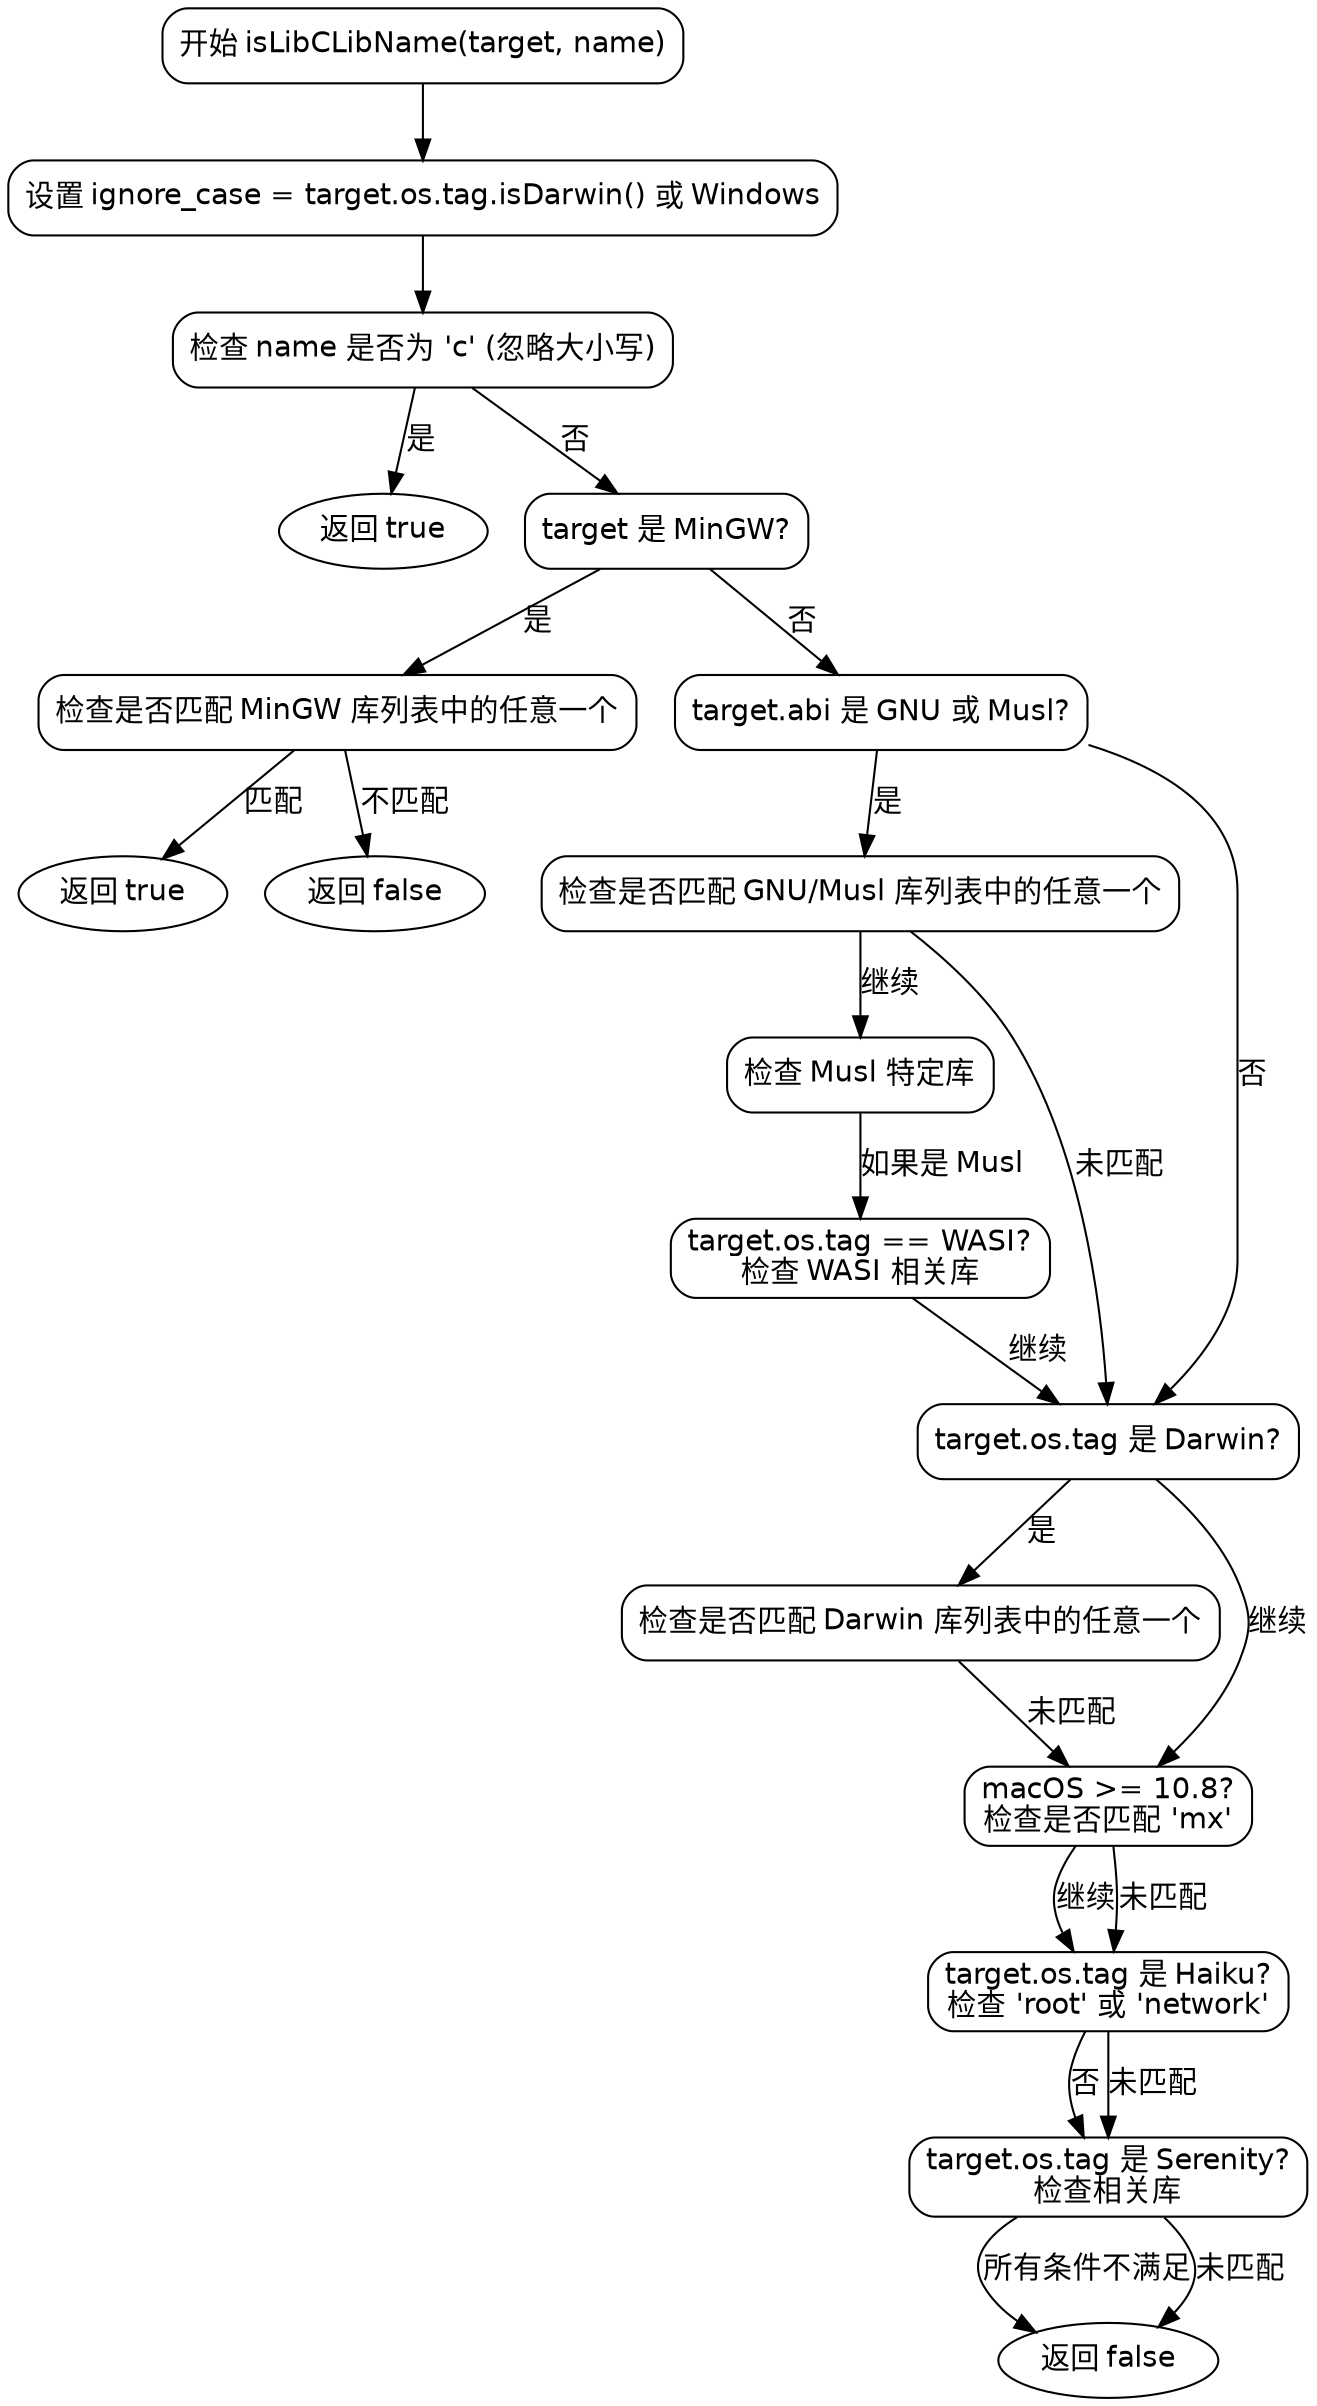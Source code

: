 
digraph flowchart {
    node [shape=rectangle, style=rounded, fontname=Helvetica];
    edge [fontname=Helvetica];

    start [label="开始 isLibCLibName(target, name)"];
    ignore_case [label="设置 ignore_case = target.os.tag.isDarwin() 或 Windows"];
    check_c [label="检查 name 是否为 'c' (忽略大小写)"];
    return_true_c [label="返回 true", shape=ellipse];
    check_mingw [label="target 是 MinGW?"];
    check_mingw_libs [label="检查是否匹配 MinGW 库列表中的任意一个"];
    return_true_mingw [label="返回 true", shape=ellipse];
    return_false_mingw [label="返回 false", shape=ellipse];
    check_gnu_musl [label="target.abi 是 GNU 或 Musl?"];
    check_gnu_musl_libs [label="检查是否匹配 GNU/Musl 库列表中的任意一个"];
    check_musl_specific [label="检查 Musl 特定库"];
    check_musl_wasi [label="target.os.tag == WASI?\n检查 WASI 相关库"];
    check_darwin [label="target.os.tag 是 Darwin?"];
    check_darwin_libs [label="检查是否匹配 Darwin 库列表中的任意一个"];
    check_macos_10_8 [label="macOS >= 10.8?\n检查是否匹配 'mx'"];
    check_haiku [label="target.os.tag 是 Haiku?\n检查 'root' 或 'network'"];
    check_serenity [label="target.os.tag 是 Serenity?\n检查相关库"];
    return_false [label="返回 false", shape=ellipse];

    start -> ignore_case;
    ignore_case -> check_c;
    check_c -> return_true_c [label="是"];
    check_c -> check_mingw [label="否"];

    check_mingw -> check_mingw_libs [label="是"];
    check_mingw -> check_gnu_musl [label="否"];

    check_mingw_libs -> return_true_mingw [label="匹配"];
    check_mingw_libs -> return_false_mingw [label="不匹配"];

    check_gnu_musl -> check_gnu_musl_libs [label="是"];
    check_gnu_musl -> check_darwin [label="否"];

    check_gnu_musl_libs -> check_musl_specific [label="继续"];
    check_musl_specific -> check_musl_wasi [label="如果是 Musl"];
    check_musl_wasi -> check_darwin [label="继续"];

    check_darwin -> check_darwin_libs [label="是"];
    check_darwin -> check_macos_10_8 [label="继续"];
    check_macos_10_8 -> check_haiku [label="继续"];

    check_haiku -> check_serenity [label="否"];
    check_serenity -> return_false [label="所有条件不满足"];

    // 简化的连接示意（实际需根据条件连接）
    check_gnu_musl_libs -> check_darwin [label="未匹配"];
    check_darwin_libs -> check_macos_10_8 [label="未匹配"];
    check_macos_10_8 -> check_haiku [label="未匹配"];
    check_haiku -> check_serenity [label="未匹配"];
    check_serenity -> return_false [label="未匹配"];
}
